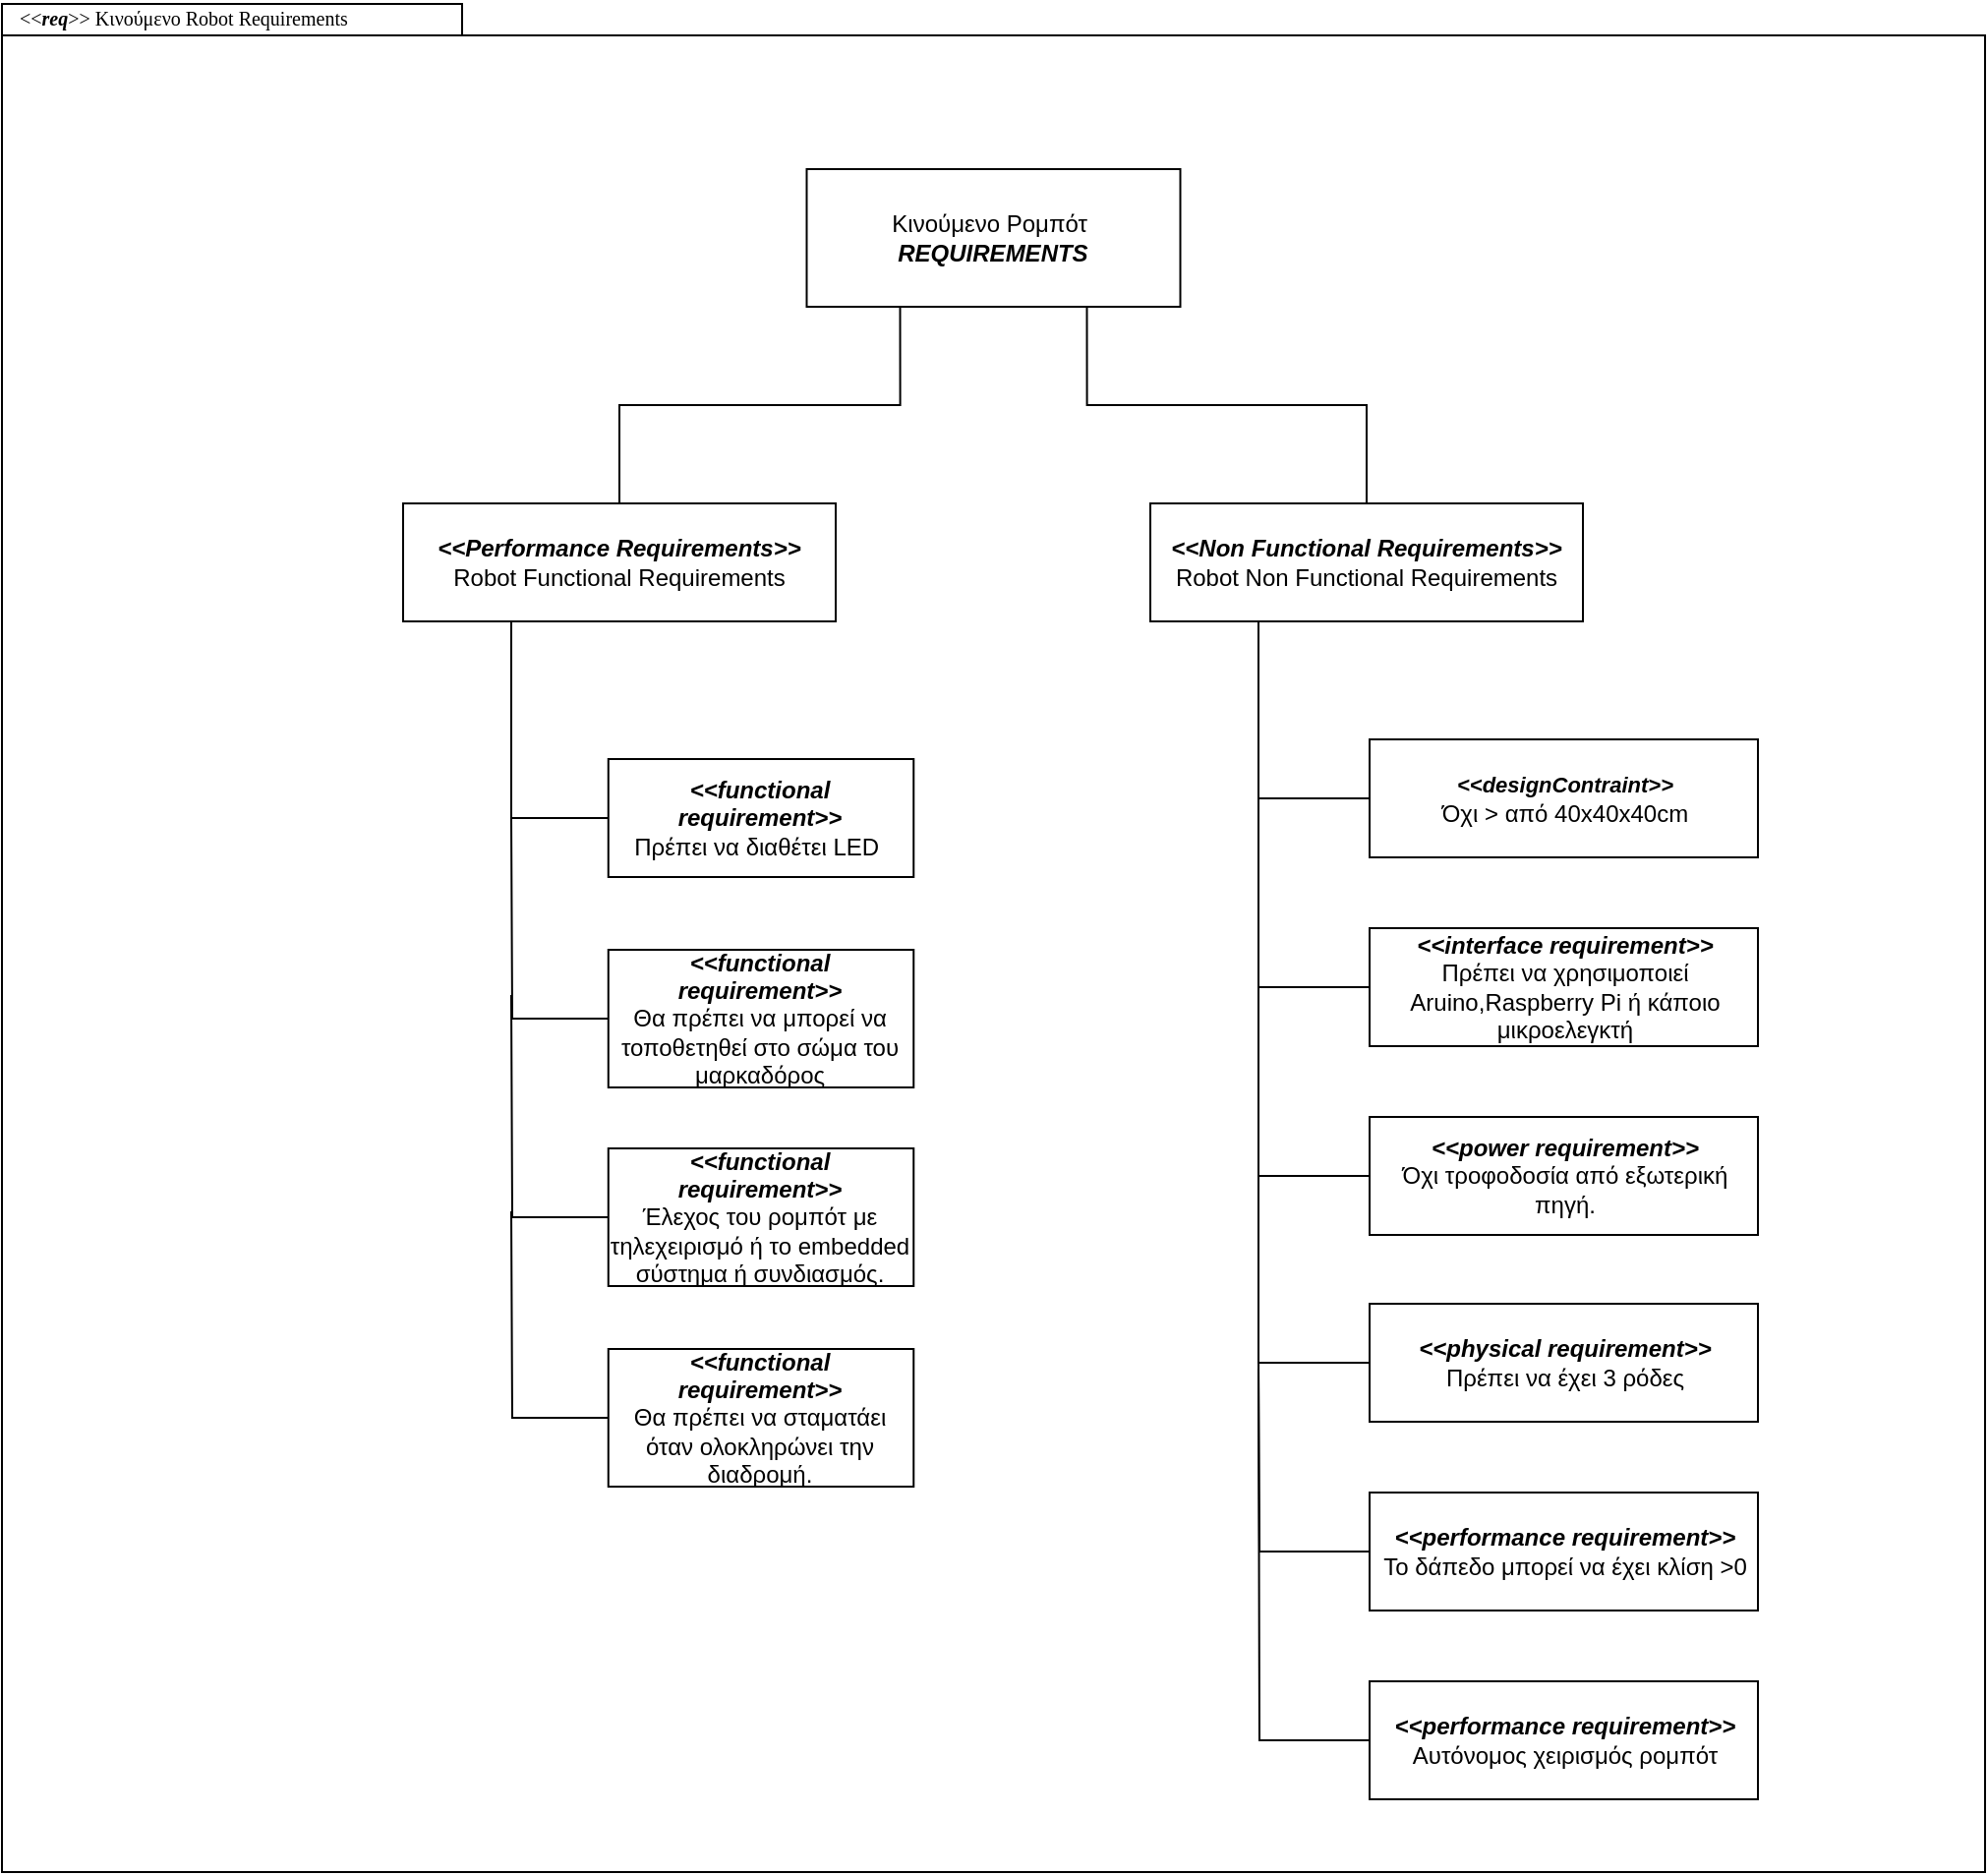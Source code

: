 <mxfile version="14.1.5" type="device"><diagram name="Page-1" id="b5b7bab2-c9e2-2cf4-8b2a-24fd1a2a6d21"><mxGraphModel dx="1707" dy="987" grid="1" gridSize="10" guides="1" tooltips="1" connect="1" arrows="1" fold="1" page="1" pageScale="1" pageWidth="827" pageHeight="1169" background="#ffffff" math="0" shadow="0"><root><mxCell id="0"/><mxCell id="1" parent="0"/><mxCell id="6e0c8c40b5770093-72" value="" style="shape=folder;fontStyle=1;spacingTop=10;tabWidth=234;tabHeight=16;tabPosition=left;html=1;rounded=0;shadow=0;comic=0;labelBackgroundColor=none;strokeWidth=1;fillColor=none;fontFamily=Verdana;fontSize=10;align=center;" parent="1" vertex="1"><mxGeometry x="321" y="116" width="1008.5" height="950" as="geometry"/></mxCell><mxCell id="6e0c8c40b5770093-73" value="&amp;lt;&amp;lt;&lt;b&gt;&lt;i&gt;req&lt;/i&gt;&lt;/b&gt;&amp;gt;&amp;gt; Κινούμενο Robot Requirements" style="text;html=1;align=left;verticalAlign=top;spacingTop=-4;fontSize=10;fontFamily=Verdana" parent="1" vertex="1"><mxGeometry x="327.5" y="114.5" width="130" height="20" as="geometry"/></mxCell><mxCell id="xm7riGMt-rd8Qk7A2_y5-33" style="edgeStyle=orthogonalEdgeStyle;rounded=0;orthogonalLoop=1;jettySize=auto;html=1;exitX=0.25;exitY=1;exitDx=0;exitDy=0;entryX=0.5;entryY=0;entryDx=0;entryDy=0;endArrow=none;endFill=0;" edge="1" parent="1" source="xm7riGMt-rd8Qk7A2_y5-1" target="xm7riGMt-rd8Qk7A2_y5-2"><mxGeometry relative="1" as="geometry"/></mxCell><mxCell id="xm7riGMt-rd8Qk7A2_y5-34" style="edgeStyle=orthogonalEdgeStyle;rounded=0;orthogonalLoop=1;jettySize=auto;html=1;exitX=0.75;exitY=1;exitDx=0;exitDy=0;endArrow=none;endFill=0;" edge="1" parent="1" source="xm7riGMt-rd8Qk7A2_y5-1" target="xm7riGMt-rd8Qk7A2_y5-3"><mxGeometry relative="1" as="geometry"/></mxCell><mxCell id="xm7riGMt-rd8Qk7A2_y5-1" value="Κινούμενο Ρομπότ&amp;nbsp;&lt;br&gt;&lt;i&gt;&lt;b&gt;REQUIREMENTS&lt;/b&gt;&lt;/i&gt;" style="rounded=0;whiteSpace=wrap;html=1;" vertex="1" parent="1"><mxGeometry x="730.25" y="200" width="190" height="70" as="geometry"/></mxCell><mxCell id="xm7riGMt-rd8Qk7A2_y5-2" value="&lt;i&gt;&lt;b&gt;&amp;lt;&amp;lt;Performance Requirements&amp;gt;&amp;gt;&lt;/b&gt;&lt;/i&gt;&lt;br&gt;Robot Functional Requirements" style="rounded=0;whiteSpace=wrap;html=1;" vertex="1" parent="1"><mxGeometry x="525" y="370" width="220" height="60" as="geometry"/></mxCell><mxCell id="xm7riGMt-rd8Qk7A2_y5-3" value="&lt;i&gt;&lt;b&gt;&amp;lt;&amp;lt;Non Functional Requirements&amp;gt;&amp;gt;&lt;/b&gt;&lt;/i&gt;&lt;br&gt;Robot Non Functional Requirements" style="rounded=0;whiteSpace=wrap;html=1;" vertex="1" parent="1"><mxGeometry x="905" y="370" width="220" height="60" as="geometry"/></mxCell><mxCell id="xm7riGMt-rd8Qk7A2_y5-32" style="edgeStyle=orthogonalEdgeStyle;rounded=0;orthogonalLoop=1;jettySize=auto;html=1;exitX=0;exitY=0.5;exitDx=0;exitDy=0;entryX=0.25;entryY=1;entryDx=0;entryDy=0;endArrow=none;endFill=0;" edge="1" parent="1" source="xm7riGMt-rd8Qk7A2_y5-4" target="xm7riGMt-rd8Qk7A2_y5-2"><mxGeometry relative="1" as="geometry"/></mxCell><mxCell id="xm7riGMt-rd8Qk7A2_y5-4" value="&lt;i&gt;&lt;b&gt;&amp;lt;&amp;lt;functional requirement&amp;gt;&amp;gt;&lt;/b&gt;&lt;/i&gt;&lt;br&gt;Πρέπει να διαθέτει LED&amp;nbsp;" style="rounded=0;whiteSpace=wrap;html=1;" vertex="1" parent="1"><mxGeometry x="629.38" y="500" width="155.25" height="60" as="geometry"/></mxCell><mxCell id="xm7riGMt-rd8Qk7A2_y5-24" style="edgeStyle=orthogonalEdgeStyle;rounded=0;orthogonalLoop=1;jettySize=auto;html=1;exitX=0;exitY=0.5;exitDx=0;exitDy=0;endArrow=none;endFill=0;" edge="1" parent="1" source="xm7riGMt-rd8Qk7A2_y5-5"><mxGeometry relative="1" as="geometry"><mxPoint x="960" y="520" as="targetPoint"/></mxGeometry></mxCell><mxCell id="xm7riGMt-rd8Qk7A2_y5-5" value="&lt;font style=&quot;font-size: 11px&quot;&gt;&lt;i&gt;&lt;b&gt;&amp;lt;&amp;lt;designContraint&amp;gt;&amp;gt;&lt;/b&gt;&lt;/i&gt;&lt;/font&gt;&lt;br&gt;Όχι &amp;gt; από 40x40x40cm" style="rounded=0;whiteSpace=wrap;html=1;" vertex="1" parent="1"><mxGeometry x="1016.5" y="490" width="197.5" height="60" as="geometry"/></mxCell><mxCell id="xm7riGMt-rd8Qk7A2_y5-31" style="edgeStyle=orthogonalEdgeStyle;rounded=0;orthogonalLoop=1;jettySize=auto;html=1;exitX=0;exitY=0.5;exitDx=0;exitDy=0;endArrow=none;endFill=0;" edge="1" parent="1" source="xm7riGMt-rd8Qk7A2_y5-7"><mxGeometry relative="1" as="geometry"><mxPoint x="580" y="730" as="targetPoint"/></mxGeometry></mxCell><mxCell id="xm7riGMt-rd8Qk7A2_y5-7" value="&lt;i&gt;&lt;b&gt;&amp;lt;&amp;lt;functional requirement&amp;gt;&amp;gt;&lt;/b&gt;&lt;/i&gt;&lt;br&gt;Θα πρέπει να σταματάει όταν ολοκληρώνει την διαδρομή." style="rounded=0;whiteSpace=wrap;html=1;" vertex="1" parent="1"><mxGeometry x="629.38" y="800" width="155.25" height="70" as="geometry"/></mxCell><mxCell id="xm7riGMt-rd8Qk7A2_y5-30" style="edgeStyle=orthogonalEdgeStyle;rounded=0;orthogonalLoop=1;jettySize=auto;html=1;exitX=0;exitY=0.5;exitDx=0;exitDy=0;endArrow=none;endFill=0;" edge="1" parent="1" source="xm7riGMt-rd8Qk7A2_y5-8"><mxGeometry relative="1" as="geometry"><mxPoint x="580" y="620" as="targetPoint"/></mxGeometry></mxCell><mxCell id="xm7riGMt-rd8Qk7A2_y5-8" value="&lt;i&gt;&lt;b&gt;&amp;lt;&amp;lt;functional requirement&amp;gt;&amp;gt;&lt;/b&gt;&lt;/i&gt;&lt;br&gt;Έλεχος του ρομπότ με τηλεχειρισμό ή το embedded σύστημα ή συνδιασμός." style="rounded=0;whiteSpace=wrap;html=1;" vertex="1" parent="1"><mxGeometry x="629.38" y="698" width="155.25" height="70" as="geometry"/></mxCell><mxCell id="xm7riGMt-rd8Qk7A2_y5-29" style="edgeStyle=orthogonalEdgeStyle;rounded=0;orthogonalLoop=1;jettySize=auto;html=1;exitX=0;exitY=0.5;exitDx=0;exitDy=0;endArrow=none;endFill=0;" edge="1" parent="1" source="xm7riGMt-rd8Qk7A2_y5-9"><mxGeometry relative="1" as="geometry"><mxPoint x="580" y="530" as="targetPoint"/></mxGeometry></mxCell><mxCell id="xm7riGMt-rd8Qk7A2_y5-9" value="&lt;b&gt;&lt;i&gt;&amp;lt;&amp;lt;functional requirement&amp;gt;&amp;gt;&lt;/i&gt;&lt;/b&gt;&lt;br&gt;Θα πρέπει να μπορεί να τοποθετηθεί στο σώμα του μαρκαδόρος" style="rounded=0;whiteSpace=wrap;html=1;" vertex="1" parent="1"><mxGeometry x="629.38" y="597" width="155.25" height="70" as="geometry"/></mxCell><mxCell id="xm7riGMt-rd8Qk7A2_y5-19" style="edgeStyle=orthogonalEdgeStyle;rounded=0;orthogonalLoop=1;jettySize=auto;html=1;exitX=0;exitY=0.5;exitDx=0;exitDy=0;endArrow=none;endFill=0;entryX=0.25;entryY=1;entryDx=0;entryDy=0;" edge="1" parent="1" target="xm7riGMt-rd8Qk7A2_y5-3"><mxGeometry relative="1" as="geometry"><mxPoint x="1021.5" y="807" as="sourcePoint"/><Array as="points"><mxPoint x="960" y="807"/></Array></mxGeometry></mxCell><mxCell id="xm7riGMt-rd8Qk7A2_y5-10" value="&lt;i&gt;&lt;b&gt;&amp;lt;&amp;lt;physical requirement&amp;gt;&amp;gt;&lt;/b&gt;&lt;/i&gt;&lt;br&gt;Πρέπει να έχει 3 ρόδες" style="rounded=0;whiteSpace=wrap;html=1;" vertex="1" parent="1"><mxGeometry x="1016.5" y="777" width="197.5" height="60" as="geometry"/></mxCell><mxCell id="xm7riGMt-rd8Qk7A2_y5-20" style="edgeStyle=orthogonalEdgeStyle;rounded=0;orthogonalLoop=1;jettySize=auto;html=1;exitX=0;exitY=0.5;exitDx=0;exitDy=0;endArrow=none;endFill=0;" edge="1" parent="1" source="xm7riGMt-rd8Qk7A2_y5-11"><mxGeometry relative="1" as="geometry"><mxPoint x="960" y="712" as="targetPoint"/></mxGeometry></mxCell><mxCell id="xm7riGMt-rd8Qk7A2_y5-11" value="&lt;b&gt;&lt;i&gt;&amp;lt;&amp;lt;power requirement&amp;gt;&amp;gt;&lt;/i&gt;&lt;/b&gt;&lt;br&gt;Όχι τροφοδοσία από εξωτερική πηγή." style="rounded=0;whiteSpace=wrap;html=1;" vertex="1" parent="1"><mxGeometry x="1016.5" y="682" width="197.5" height="60" as="geometry"/></mxCell><mxCell id="xm7riGMt-rd8Qk7A2_y5-23" style="edgeStyle=orthogonalEdgeStyle;rounded=0;orthogonalLoop=1;jettySize=auto;html=1;exitX=0;exitY=0.5;exitDx=0;exitDy=0;endArrow=none;endFill=0;" edge="1" parent="1" source="xm7riGMt-rd8Qk7A2_y5-12"><mxGeometry relative="1" as="geometry"><mxPoint x="960" y="616" as="targetPoint"/></mxGeometry></mxCell><mxCell id="xm7riGMt-rd8Qk7A2_y5-12" value="&lt;i&gt;&lt;b&gt;&amp;lt;&amp;lt;interface requirement&amp;gt;&amp;gt;&lt;/b&gt;&lt;/i&gt;&lt;br&gt;Πρέπει να χρησιμοποιεί Aruino,Raspberry Pi ή κάποιο μικροελεγκτή" style="rounded=0;whiteSpace=wrap;html=1;" vertex="1" parent="1"><mxGeometry x="1016.5" y="586" width="197.5" height="60" as="geometry"/></mxCell><mxCell id="xm7riGMt-rd8Qk7A2_y5-25" style="edgeStyle=orthogonalEdgeStyle;rounded=0;orthogonalLoop=1;jettySize=auto;html=1;exitX=0;exitY=0.5;exitDx=0;exitDy=0;endArrow=none;endFill=0;" edge="1" parent="1" source="xm7riGMt-rd8Qk7A2_y5-13"><mxGeometry relative="1" as="geometry"><mxPoint x="960" y="810" as="targetPoint"/></mxGeometry></mxCell><mxCell id="xm7riGMt-rd8Qk7A2_y5-13" value="&lt;i&gt;&lt;b&gt;&amp;lt;&amp;lt;performance requirement&amp;gt;&amp;gt;&lt;/b&gt;&lt;/i&gt;&lt;br&gt;Το δάπεδο μπορεί να έχει κλίση &amp;gt;0" style="rounded=0;whiteSpace=wrap;html=1;" vertex="1" parent="1"><mxGeometry x="1016.5" y="873" width="197.5" height="60" as="geometry"/></mxCell><mxCell id="xm7riGMt-rd8Qk7A2_y5-26" style="edgeStyle=orthogonalEdgeStyle;rounded=0;orthogonalLoop=1;jettySize=auto;html=1;exitX=0;exitY=0.5;exitDx=0;exitDy=0;endArrow=none;endFill=0;" edge="1" parent="1" source="xm7riGMt-rd8Qk7A2_y5-14"><mxGeometry relative="1" as="geometry"><mxPoint x="960" y="800" as="targetPoint"/></mxGeometry></mxCell><mxCell id="xm7riGMt-rd8Qk7A2_y5-14" value="&lt;b&gt;&lt;i&gt;&amp;lt;&amp;lt;performance requirement&amp;gt;&amp;gt;&lt;/i&gt;&lt;/b&gt;&lt;br&gt;Αυτόνομος χειρισμός ρομπότ" style="rounded=0;whiteSpace=wrap;html=1;" vertex="1" parent="1"><mxGeometry x="1016.5" y="969" width="197.5" height="60" as="geometry"/></mxCell></root></mxGraphModel></diagram></mxfile>